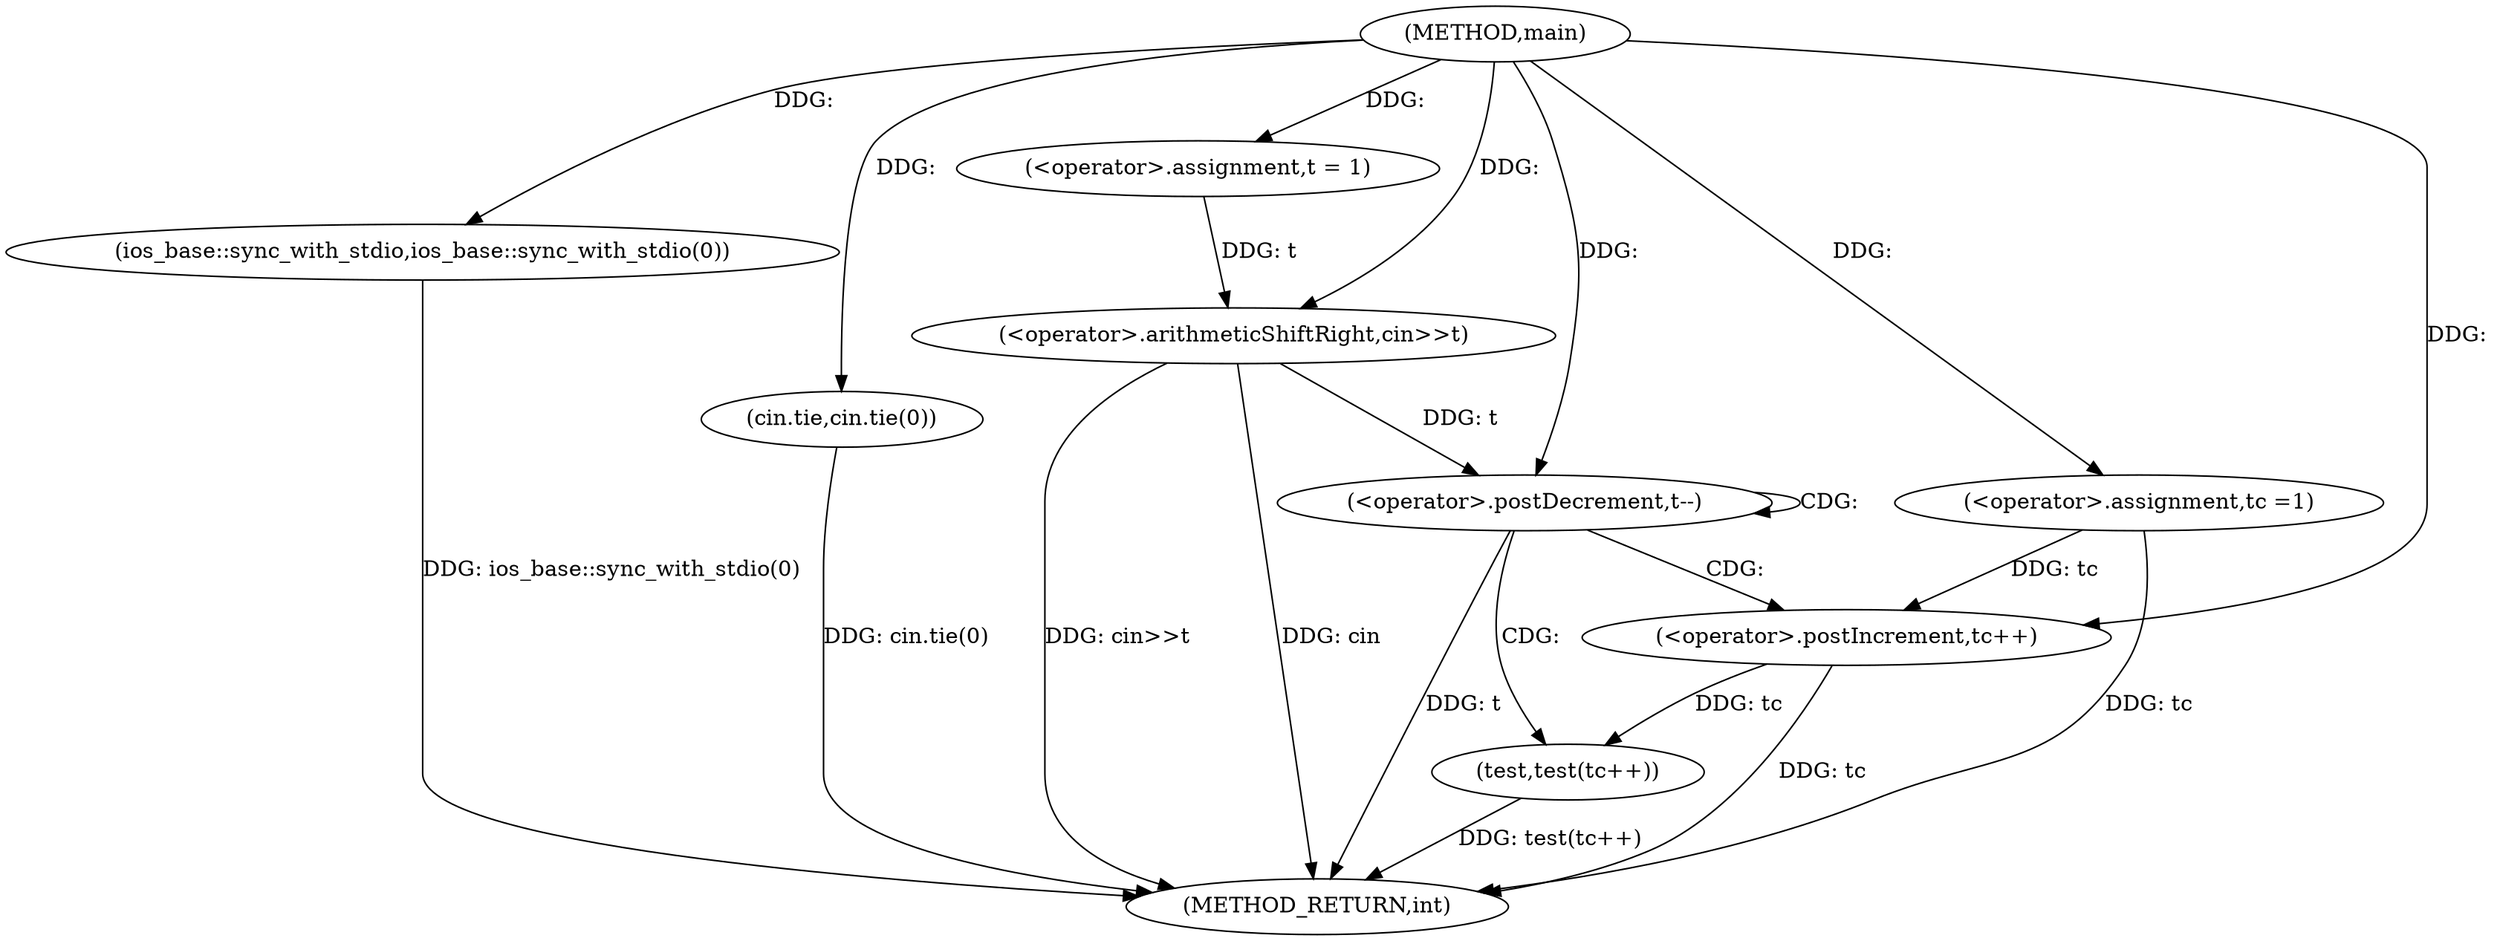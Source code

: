 digraph "main" {  
"1000107" [label = "(METHOD,main)" ]
"1000130" [label = "(METHOD_RETURN,int)" ]
"1000109" [label = "(ios_base::sync_with_stdio,ios_base::sync_with_stdio(0))" ]
"1000111" [label = "(cin.tie,cin.tie(0))" ]
"1000114" [label = "(<operator>.assignment,t = 1)" ]
"1000118" [label = "(<operator>.assignment,tc =1)" ]
"1000121" [label = "(<operator>.arithmeticShiftRight,cin>>t)" ]
"1000125" [label = "(<operator>.postDecrement,t--)" ]
"1000127" [label = "(test,test(tc++))" ]
"1000128" [label = "(<operator>.postIncrement,tc++)" ]
  "1000109" -> "1000130"  [ label = "DDG: ios_base::sync_with_stdio(0)"] 
  "1000111" -> "1000130"  [ label = "DDG: cin.tie(0)"] 
  "1000118" -> "1000130"  [ label = "DDG: tc"] 
  "1000121" -> "1000130"  [ label = "DDG: cin>>t"] 
  "1000125" -> "1000130"  [ label = "DDG: t"] 
  "1000128" -> "1000130"  [ label = "DDG: tc"] 
  "1000127" -> "1000130"  [ label = "DDG: test(tc++)"] 
  "1000121" -> "1000130"  [ label = "DDG: cin"] 
  "1000107" -> "1000114"  [ label = "DDG: "] 
  "1000107" -> "1000118"  [ label = "DDG: "] 
  "1000107" -> "1000109"  [ label = "DDG: "] 
  "1000107" -> "1000111"  [ label = "DDG: "] 
  "1000107" -> "1000121"  [ label = "DDG: "] 
  "1000114" -> "1000121"  [ label = "DDG: t"] 
  "1000121" -> "1000125"  [ label = "DDG: t"] 
  "1000107" -> "1000125"  [ label = "DDG: "] 
  "1000128" -> "1000127"  [ label = "DDG: tc"] 
  "1000118" -> "1000128"  [ label = "DDG: tc"] 
  "1000107" -> "1000128"  [ label = "DDG: "] 
  "1000125" -> "1000128"  [ label = "CDG: "] 
  "1000125" -> "1000125"  [ label = "CDG: "] 
  "1000125" -> "1000127"  [ label = "CDG: "] 
}
